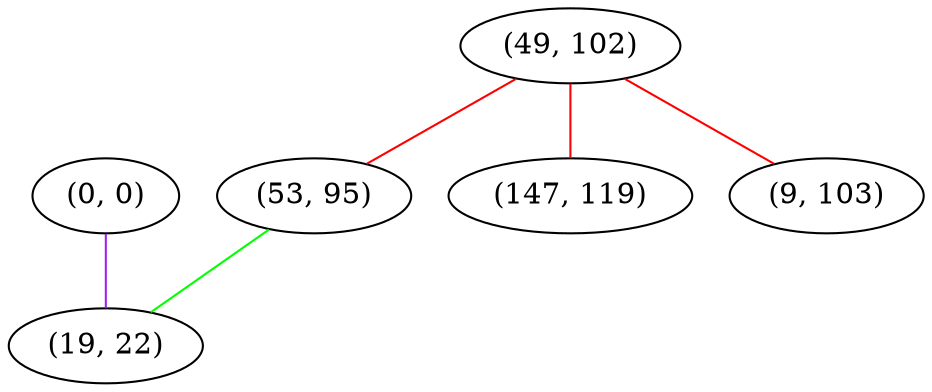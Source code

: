 graph "" {
"(0, 0)";
"(49, 102)";
"(53, 95)";
"(19, 22)";
"(147, 119)";
"(9, 103)";
"(0, 0)" -- "(19, 22)"  [color=purple, key=0, weight=4];
"(49, 102)" -- "(147, 119)"  [color=red, key=0, weight=1];
"(49, 102)" -- "(53, 95)"  [color=red, key=0, weight=1];
"(49, 102)" -- "(9, 103)"  [color=red, key=0, weight=1];
"(53, 95)" -- "(19, 22)"  [color=green, key=0, weight=2];
}
